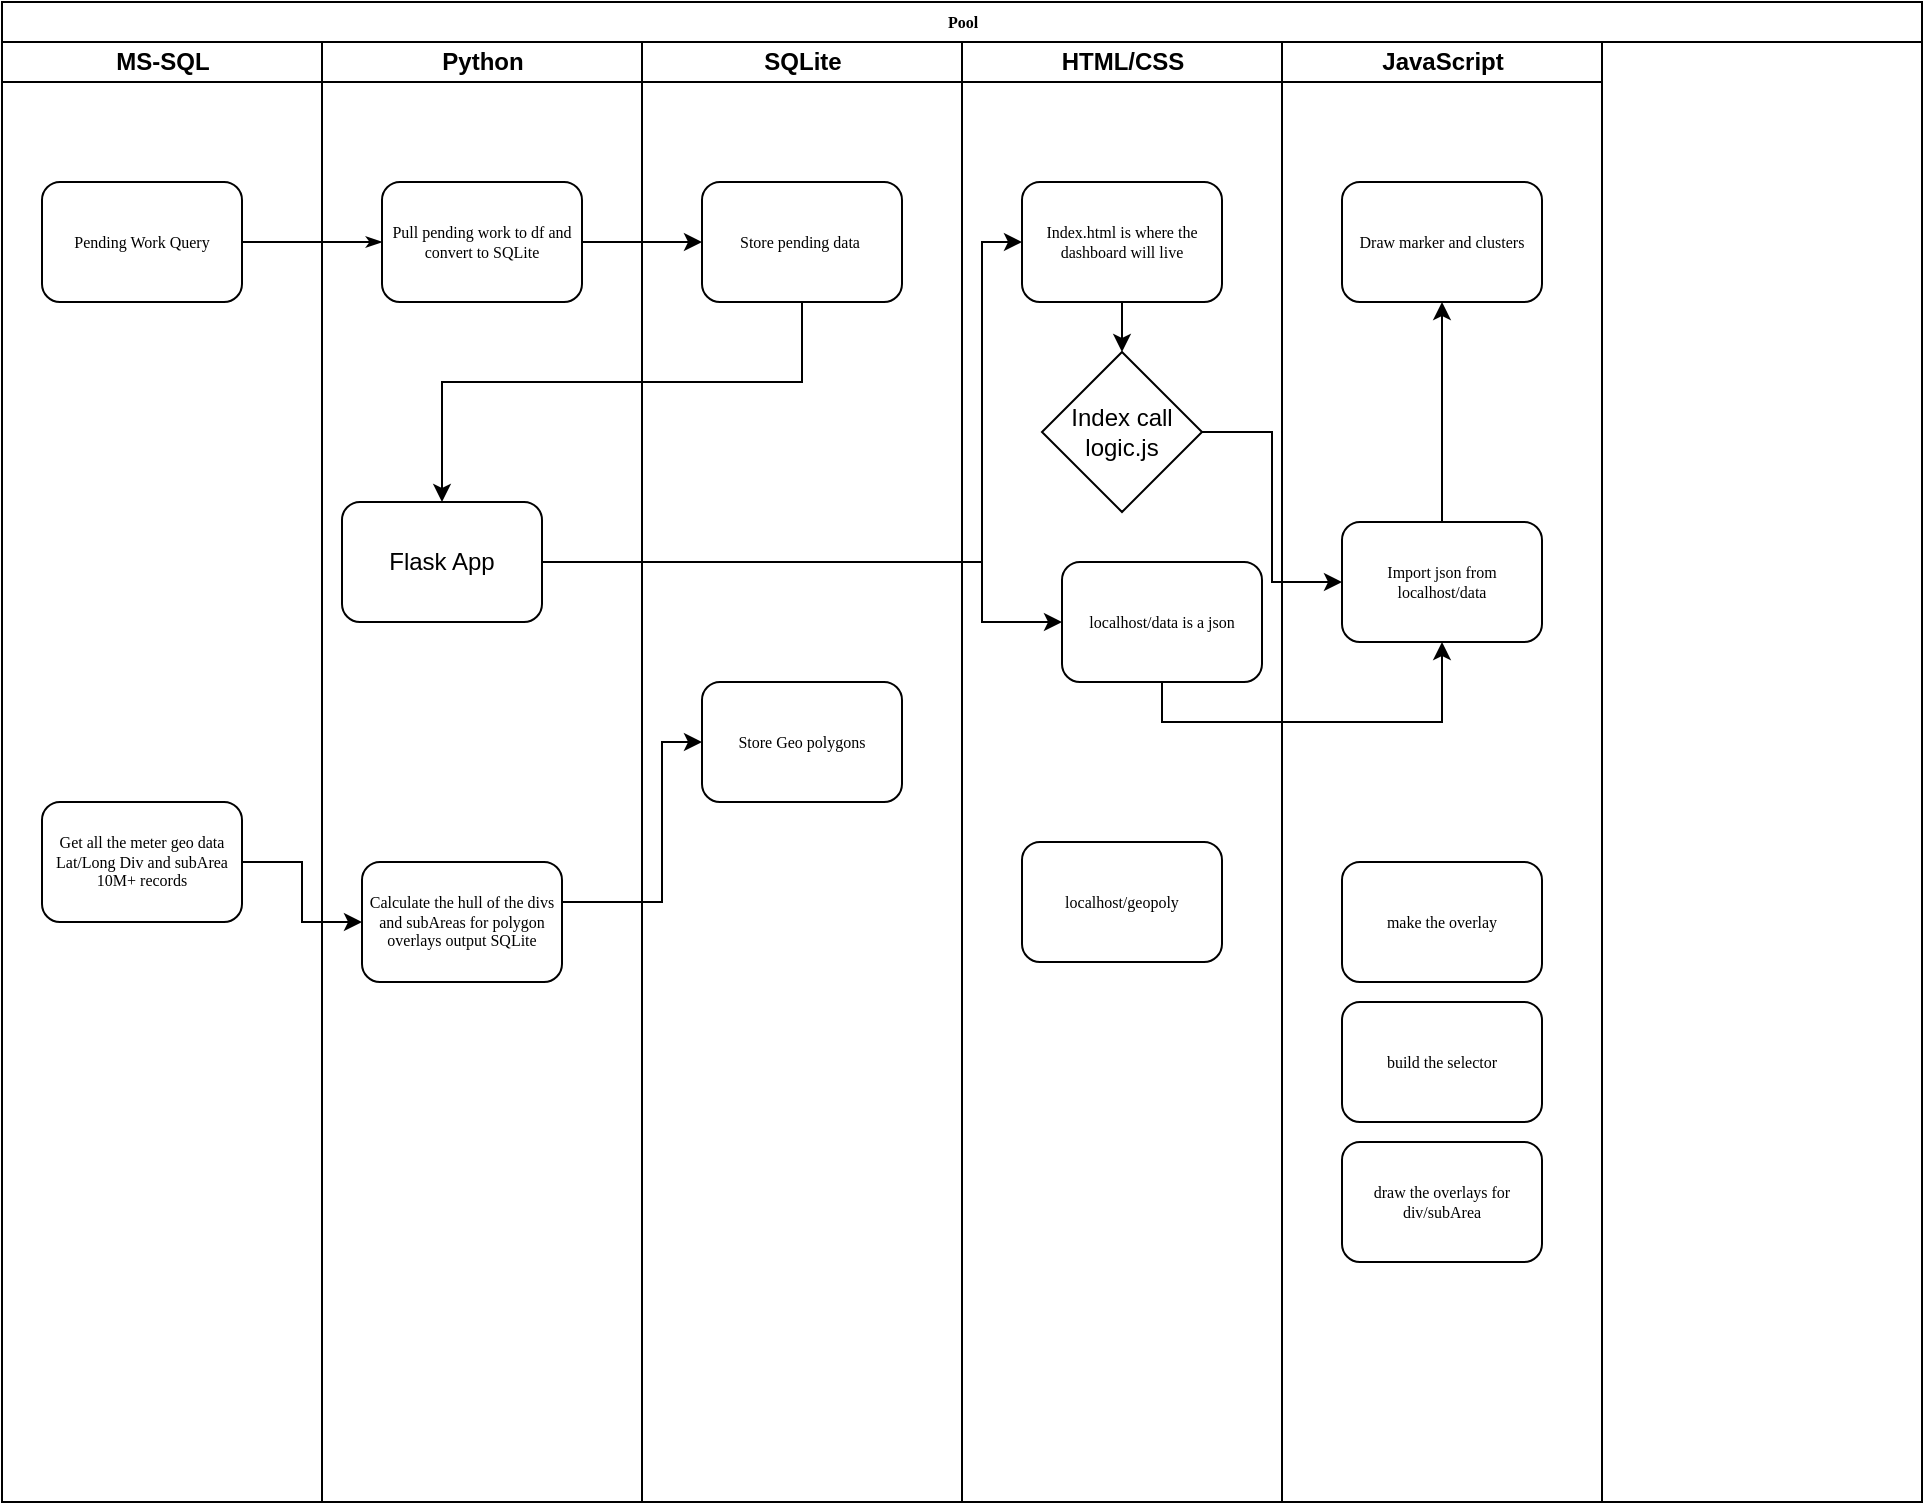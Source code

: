 <mxfile version="12.1.4" type="device" pages="1"><diagram name="Page-1" id="74e2e168-ea6b-b213-b513-2b3c1d86103e"><mxGraphModel dx="1408" dy="908" grid="1" gridSize="10" guides="1" tooltips="1" connect="1" arrows="1" fold="1" page="1" pageScale="1" pageWidth="1100" pageHeight="850" background="#ffffff" math="0" shadow="0"><root><mxCell id="0"/><mxCell id="1" parent="0"/><mxCell id="77e6c97f196da883-1" value="Pool" style="swimlane;html=1;childLayout=stackLayout;startSize=20;rounded=0;shadow=0;labelBackgroundColor=none;strokeColor=#000000;strokeWidth=1;fillColor=#ffffff;fontFamily=Verdana;fontSize=8;fontColor=#000000;align=center;" parent="1" vertex="1"><mxGeometry x="70" y="40" width="960" height="750" as="geometry"/></mxCell><mxCell id="77e6c97f196da883-2" value="MS-SQL" style="swimlane;html=1;startSize=20;" parent="77e6c97f196da883-1" vertex="1"><mxGeometry y="20" width="160" height="730" as="geometry"/></mxCell><mxCell id="77e6c97f196da883-8" value="Pending Work Query" style="rounded=1;whiteSpace=wrap;html=1;shadow=0;labelBackgroundColor=none;strokeColor=#000000;strokeWidth=1;fillColor=#ffffff;fontFamily=Verdana;fontSize=8;fontColor=#000000;align=center;" parent="77e6c97f196da883-2" vertex="1"><mxGeometry x="20" y="70" width="100" height="60" as="geometry"/></mxCell><mxCell id="iQ6QjHTxl_oxW9nwyulk-20" value="Get all the meter geo data Lat/Long Div and subArea 10M+ records" style="rounded=1;whiteSpace=wrap;html=1;shadow=0;labelBackgroundColor=none;strokeColor=#000000;strokeWidth=1;fillColor=#ffffff;fontFamily=Verdana;fontSize=8;fontColor=#000000;align=center;" parent="77e6c97f196da883-2" vertex="1"><mxGeometry x="20" y="380" width="100" height="60" as="geometry"/></mxCell><mxCell id="77e6c97f196da883-26" style="edgeStyle=orthogonalEdgeStyle;rounded=1;html=1;labelBackgroundColor=none;startArrow=none;startFill=0;startSize=5;endArrow=classicThin;endFill=1;endSize=5;jettySize=auto;orthogonalLoop=1;strokeColor=#000000;strokeWidth=1;fontFamily=Verdana;fontSize=8;fontColor=#000000;" parent="77e6c97f196da883-1" source="77e6c97f196da883-8" target="77e6c97f196da883-11" edge="1"><mxGeometry relative="1" as="geometry"/></mxCell><mxCell id="77e6c97f196da883-3" value="Python" style="swimlane;html=1;startSize=20;" parent="77e6c97f196da883-1" vertex="1"><mxGeometry x="160" y="20" width="160" height="730" as="geometry"/></mxCell><mxCell id="77e6c97f196da883-11" value="Pull pending work to df and convert to SQLite" style="rounded=1;whiteSpace=wrap;html=1;shadow=0;labelBackgroundColor=none;strokeColor=#000000;strokeWidth=1;fillColor=#ffffff;fontFamily=Verdana;fontSize=8;fontColor=#000000;align=center;" parent="77e6c97f196da883-3" vertex="1"><mxGeometry x="30" y="70" width="100" height="60" as="geometry"/></mxCell><mxCell id="iQ6QjHTxl_oxW9nwyulk-5" value="Flask App" style="rounded=1;whiteSpace=wrap;html=1;" parent="77e6c97f196da883-3" vertex="1"><mxGeometry x="10" y="230" width="100" height="60" as="geometry"/></mxCell><mxCell id="iQ6QjHTxl_oxW9nwyulk-21" value="Calculate the hull of the divs and subAreas for polygon overlays output SQLite" style="rounded=1;whiteSpace=wrap;html=1;shadow=0;labelBackgroundColor=none;strokeColor=#000000;strokeWidth=1;fillColor=#ffffff;fontFamily=Verdana;fontSize=8;fontColor=#000000;align=center;" parent="77e6c97f196da883-3" vertex="1"><mxGeometry x="20" y="410" width="100" height="60" as="geometry"/></mxCell><mxCell id="77e6c97f196da883-4" value="SQLite" style="swimlane;html=1;startSize=20;" parent="77e6c97f196da883-1" vertex="1"><mxGeometry x="320" y="20" width="160" height="730" as="geometry"/></mxCell><mxCell id="77e6c97f196da883-12" value="Store pending data&amp;nbsp;" style="rounded=1;whiteSpace=wrap;html=1;shadow=0;labelBackgroundColor=none;strokeColor=#000000;strokeWidth=1;fillColor=#ffffff;fontFamily=Verdana;fontSize=8;fontColor=#000000;align=center;" parent="77e6c97f196da883-4" vertex="1"><mxGeometry x="30" y="70" width="100" height="60" as="geometry"/></mxCell><mxCell id="iQ6QjHTxl_oxW9nwyulk-23" value="Store Geo polygons" style="rounded=1;whiteSpace=wrap;html=1;shadow=0;labelBackgroundColor=none;strokeColor=#000000;strokeWidth=1;fillColor=#ffffff;fontFamily=Verdana;fontSize=8;fontColor=#000000;align=center;" parent="77e6c97f196da883-4" vertex="1"><mxGeometry x="30" y="320" width="100" height="60" as="geometry"/></mxCell><mxCell id="77e6c97f196da883-6" value="HTML/CSS" style="swimlane;html=1;startSize=20;" parent="77e6c97f196da883-1" vertex="1"><mxGeometry x="480" y="20" width="160" height="730" as="geometry"/></mxCell><mxCell id="iQ6QjHTxl_oxW9nwyulk-19" style="edgeStyle=orthogonalEdgeStyle;rounded=0;orthogonalLoop=1;jettySize=auto;html=1;exitX=0.5;exitY=1;exitDx=0;exitDy=0;entryX=0.5;entryY=0;entryDx=0;entryDy=0;" parent="77e6c97f196da883-6" source="77e6c97f196da883-18" target="iQ6QjHTxl_oxW9nwyulk-16" edge="1"><mxGeometry relative="1" as="geometry"/></mxCell><mxCell id="77e6c97f196da883-18" value="Index.html is where the dashboard will live" style="rounded=1;whiteSpace=wrap;html=1;shadow=0;labelBackgroundColor=none;strokeColor=#000000;strokeWidth=1;fillColor=#ffffff;fontFamily=Verdana;fontSize=8;fontColor=#000000;align=center;" parent="77e6c97f196da883-6" vertex="1"><mxGeometry x="30" y="70" width="100" height="60" as="geometry"/></mxCell><mxCell id="77e6c97f196da883-21" value="localhost/geopoly" style="rounded=1;whiteSpace=wrap;html=1;shadow=0;labelBackgroundColor=none;strokeColor=#000000;strokeWidth=1;fillColor=#ffffff;fontFamily=Verdana;fontSize=8;fontColor=#000000;align=center;" parent="77e6c97f196da883-6" vertex="1"><mxGeometry x="30" y="400" width="100" height="60" as="geometry"/></mxCell><mxCell id="iQ6QjHTxl_oxW9nwyulk-9" value="localhost/data is a json" style="rounded=1;whiteSpace=wrap;html=1;shadow=0;labelBackgroundColor=none;strokeColor=#000000;strokeWidth=1;fillColor=#ffffff;fontFamily=Verdana;fontSize=8;fontColor=#000000;align=center;" parent="77e6c97f196da883-6" vertex="1"><mxGeometry x="50" y="260" width="100" height="60" as="geometry"/></mxCell><mxCell id="iQ6QjHTxl_oxW9nwyulk-16" value="Index call logic.js" style="rhombus;whiteSpace=wrap;html=1;" parent="77e6c97f196da883-6" vertex="1"><mxGeometry x="40" y="155" width="80" height="80" as="geometry"/></mxCell><mxCell id="77e6c97f196da883-7" value="Lane 6" style="swimlane;html=1;startSize=20;" parent="77e6c97f196da883-1" vertex="1"><mxGeometry x="640" y="20" width="160" height="730" as="geometry"/></mxCell><mxCell id="77e6c97f196da883-5" value="JavaScript" style="swimlane;html=1;startSize=20;" parent="77e6c97f196da883-7" vertex="1"><mxGeometry width="160" height="730" as="geometry"/></mxCell><mxCell id="kvhOsrDj9dg8EJ2yiA0U-1" style="edgeStyle=orthogonalEdgeStyle;rounded=0;orthogonalLoop=1;jettySize=auto;html=1;entryX=0.5;entryY=1;entryDx=0;entryDy=0;" edge="1" parent="77e6c97f196da883-5" source="77e6c97f196da883-15" target="iQ6QjHTxl_oxW9nwyulk-33"><mxGeometry relative="1" as="geometry"/></mxCell><mxCell id="77e6c97f196da883-15" value="Import json from localhost/data" style="rounded=1;whiteSpace=wrap;html=1;shadow=0;labelBackgroundColor=none;strokeColor=#000000;strokeWidth=1;fillColor=#ffffff;fontFamily=Verdana;fontSize=8;fontColor=#000000;align=center;" parent="77e6c97f196da883-5" vertex="1"><mxGeometry x="30" y="240" width="100" height="60" as="geometry"/></mxCell><mxCell id="iQ6QjHTxl_oxW9nwyulk-32" value="draw the overlays for div/subArea" style="rounded=1;whiteSpace=wrap;html=1;shadow=0;labelBackgroundColor=none;strokeColor=#000000;strokeWidth=1;fillColor=#ffffff;fontFamily=Verdana;fontSize=8;fontColor=#000000;align=center;" parent="77e6c97f196da883-5" vertex="1"><mxGeometry x="30" y="550" width="100" height="60" as="geometry"/></mxCell><mxCell id="iQ6QjHTxl_oxW9nwyulk-33" value="Draw marker and clusters" style="rounded=1;whiteSpace=wrap;html=1;shadow=0;labelBackgroundColor=none;strokeColor=#000000;strokeWidth=1;fillColor=#ffffff;fontFamily=Verdana;fontSize=8;fontColor=#000000;align=center;" parent="77e6c97f196da883-5" vertex="1"><mxGeometry x="30" y="70" width="100" height="60" as="geometry"/></mxCell><mxCell id="iQ6QjHTxl_oxW9nwyulk-34" value="make the overlay" style="rounded=1;whiteSpace=wrap;html=1;shadow=0;labelBackgroundColor=none;strokeColor=#000000;strokeWidth=1;fillColor=#ffffff;fontFamily=Verdana;fontSize=8;fontColor=#000000;align=center;" parent="77e6c97f196da883-5" vertex="1"><mxGeometry x="30" y="410" width="100" height="60" as="geometry"/></mxCell><mxCell id="iQ6QjHTxl_oxW9nwyulk-35" value="build the selector" style="rounded=1;whiteSpace=wrap;html=1;shadow=0;labelBackgroundColor=none;strokeColor=#000000;strokeWidth=1;fillColor=#ffffff;fontFamily=Verdana;fontSize=8;fontColor=#000000;align=center;" parent="77e6c97f196da883-5" vertex="1"><mxGeometry x="30" y="480" width="100" height="60" as="geometry"/></mxCell><mxCell id="iQ6QjHTxl_oxW9nwyulk-3" style="edgeStyle=orthogonalEdgeStyle;rounded=0;orthogonalLoop=1;jettySize=auto;html=1;entryX=0;entryY=0.5;entryDx=0;entryDy=0;" parent="77e6c97f196da883-1" source="77e6c97f196da883-11" target="77e6c97f196da883-12" edge="1"><mxGeometry relative="1" as="geometry"/></mxCell><mxCell id="iQ6QjHTxl_oxW9nwyulk-8" style="edgeStyle=orthogonalEdgeStyle;rounded=0;orthogonalLoop=1;jettySize=auto;html=1;entryX=0.5;entryY=0;entryDx=0;entryDy=0;" parent="77e6c97f196da883-1" source="77e6c97f196da883-12" target="iQ6QjHTxl_oxW9nwyulk-5" edge="1"><mxGeometry relative="1" as="geometry"><mxPoint x="220" y="310" as="targetPoint"/><Array as="points"><mxPoint x="400" y="190"/><mxPoint x="220" y="190"/></Array></mxGeometry></mxCell><mxCell id="iQ6QjHTxl_oxW9nwyulk-14" style="edgeStyle=orthogonalEdgeStyle;rounded=0;orthogonalLoop=1;jettySize=auto;html=1;entryX=0.5;entryY=1;entryDx=0;entryDy=0;" parent="77e6c97f196da883-1" source="iQ6QjHTxl_oxW9nwyulk-9" target="77e6c97f196da883-15" edge="1"><mxGeometry relative="1" as="geometry"><Array as="points"><mxPoint x="580" y="360"/><mxPoint x="720" y="360"/></Array></mxGeometry></mxCell><mxCell id="iQ6QjHTxl_oxW9nwyulk-17" style="edgeStyle=orthogonalEdgeStyle;rounded=0;orthogonalLoop=1;jettySize=auto;html=1;entryX=0;entryY=0.5;entryDx=0;entryDy=0;" parent="77e6c97f196da883-1" source="iQ6QjHTxl_oxW9nwyulk-16" target="77e6c97f196da883-15" edge="1"><mxGeometry relative="1" as="geometry"/></mxCell><mxCell id="iQ6QjHTxl_oxW9nwyulk-22" style="edgeStyle=orthogonalEdgeStyle;rounded=0;orthogonalLoop=1;jettySize=auto;html=1;entryX=0;entryY=0.5;entryDx=0;entryDy=0;" parent="77e6c97f196da883-1" source="iQ6QjHTxl_oxW9nwyulk-20" target="iQ6QjHTxl_oxW9nwyulk-21" edge="1"><mxGeometry relative="1" as="geometry"/></mxCell><mxCell id="iQ6QjHTxl_oxW9nwyulk-24" style="edgeStyle=orthogonalEdgeStyle;rounded=0;orthogonalLoop=1;jettySize=auto;html=1;entryX=0;entryY=0.5;entryDx=0;entryDy=0;" parent="77e6c97f196da883-1" source="iQ6QjHTxl_oxW9nwyulk-21" target="iQ6QjHTxl_oxW9nwyulk-23" edge="1"><mxGeometry relative="1" as="geometry"><Array as="points"><mxPoint x="330" y="450"/><mxPoint x="330" y="370"/></Array></mxGeometry></mxCell><mxCell id="iQ6QjHTxl_oxW9nwyulk-27" style="edgeStyle=orthogonalEdgeStyle;rounded=0;orthogonalLoop=1;jettySize=auto;html=1;entryX=0;entryY=0.5;entryDx=0;entryDy=0;exitX=1;exitY=0.5;exitDx=0;exitDy=0;" parent="77e6c97f196da883-1" source="iQ6QjHTxl_oxW9nwyulk-5" target="77e6c97f196da883-18" edge="1"><mxGeometry relative="1" as="geometry"><mxPoint x="500" y="120" as="targetPoint"/><Array as="points"><mxPoint x="490" y="280"/><mxPoint x="490" y="120"/></Array></mxGeometry></mxCell><mxCell id="kvhOsrDj9dg8EJ2yiA0U-2" style="edgeStyle=orthogonalEdgeStyle;rounded=0;orthogonalLoop=1;jettySize=auto;html=1;entryX=0;entryY=0.5;entryDx=0;entryDy=0;" edge="1" parent="77e6c97f196da883-1" source="iQ6QjHTxl_oxW9nwyulk-5" target="iQ6QjHTxl_oxW9nwyulk-9"><mxGeometry relative="1" as="geometry"><Array as="points"><mxPoint x="490" y="280"/><mxPoint x="490" y="310"/></Array></mxGeometry></mxCell></root></mxGraphModel></diagram></mxfile>